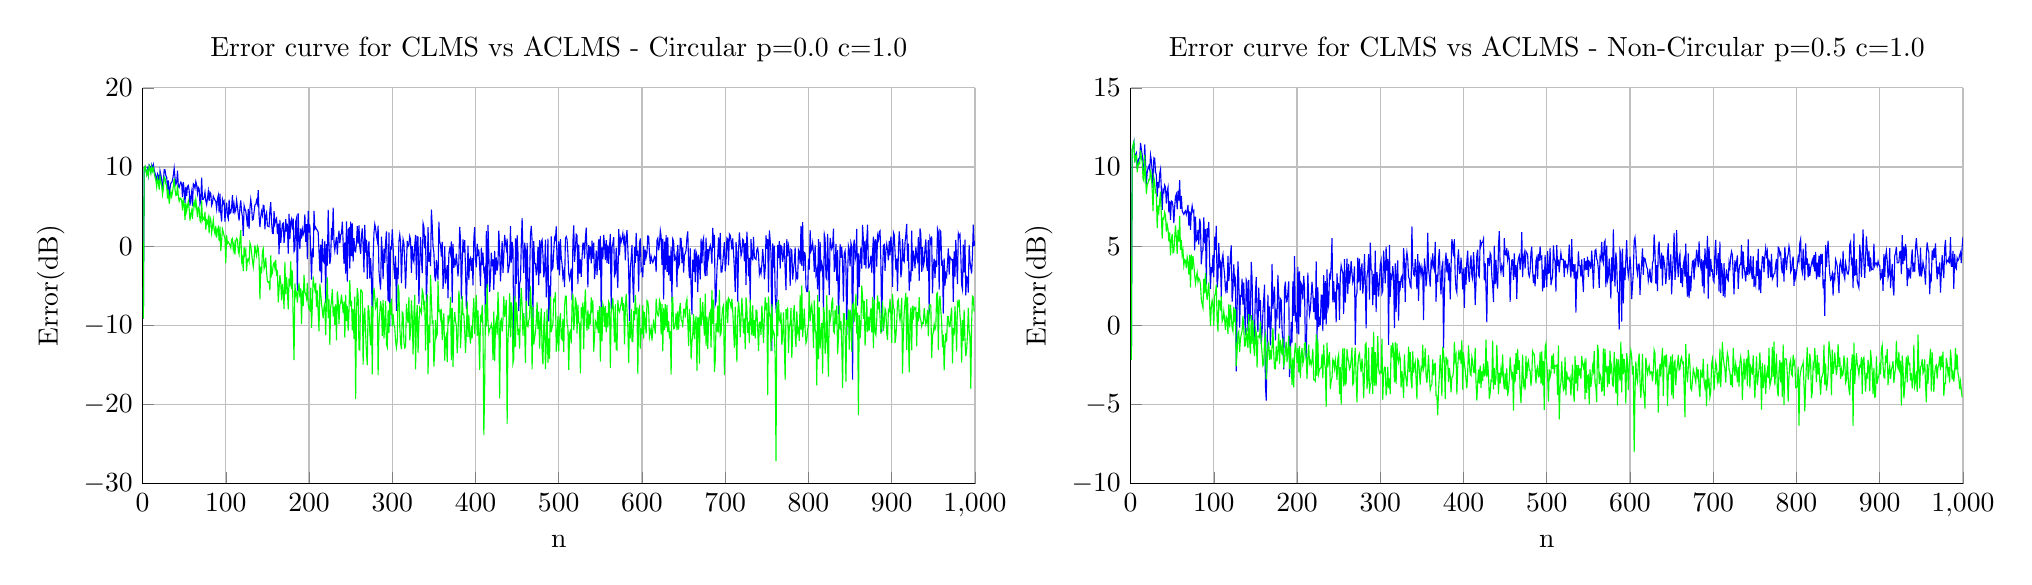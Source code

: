 % This file was created by matlab2tikz v0.4.7 running on MATLAB 8.1.
% Copyright (c) 2008--2014, Nico Schlömer <nico.schloemer@gmail.com>
% All rights reserved.
% Minimal pgfplots version: 1.3
% 
% The latest updates can be retrieved from
%   http://www.mathworks.com/matlabcentral/fileexchange/22022-matlab2tikz
% where you can also make suggestions and rate matlab2tikz.
% 
\begin{tikzpicture}

\begin{axis}[%
width=4.162in,
height=1.979in,
unbounded coords=jump,
scale only axis,
xmin=0,
xmax=1000,
xlabel={n},
xmajorgrids,
ymin=-30,
ymax=20,
ylabel={Error(dB)},
ymajorgrids,
name=plot1,
title={Error curve for CLMS vs ACLMS - Circular p=0.0 c=1.0},
axis x line*=bottom,
axis y line*=left
]
\addplot [color=blue,solid,forget plot]
  table[row sep=crcr]{1	-9.136\\
2	9.833\\
3	10.033\\
4	9.597\\
5	9.097\\
6	9.703\\
7	8.953\\
8	10.253\\
9	10.075\\
10	9.433\\
11	10.241\\
12	9.831\\
13	10.293\\
14	9.638\\
15	9.201\\
16	8.814\\
17	8.172\\
18	9.142\\
19	8.916\\
20	7.673\\
21	9.526\\
22	9.037\\
23	8.425\\
24	7.216\\
25	8.198\\
26	9.668\\
27	9.65\\
28	8.905\\
29	8.726\\
30	7.129\\
31	8.305\\
32	6.362\\
33	7.324\\
34	7.967\\
35	8.045\\
36	8.337\\
37	8.993\\
38	9.85\\
39	8.666\\
40	7.78\\
41	8.067\\
42	9.537\\
43	7.581\\
44	7.421\\
45	7.826\\
46	8.097\\
47	7.868\\
48	6.199\\
49	8.087\\
50	7.116\\
51	5.461\\
52	7.482\\
53	6.329\\
54	7.562\\
55	7.681\\
56	7.018\\
57	5.125\\
58	6.141\\
59	6.873\\
60	5.059\\
61	7.876\\
62	7.748\\
63	7.327\\
64	8.181\\
65	7.742\\
66	6.686\\
67	7.425\\
68	7.242\\
69	5.305\\
70	5.821\\
71	8.667\\
72	5.931\\
73	5.933\\
74	6.189\\
75	6.82\\
76	5.756\\
77	5.276\\
78	6.031\\
79	6.932\\
80	5.727\\
81	6.829\\
82	6.654\\
83	5.159\\
84	5.461\\
85	6.309\\
86	6.044\\
87	5.824\\
88	5.66\\
89	4.738\\
90	5.919\\
91	6.425\\
92	4.249\\
93	6.65\\
94	4.202\\
95	3.1\\
96	5.902\\
97	5.452\\
98	5.682\\
99	3.122\\
100	4.704\\
101	5.5\\
102	3.862\\
103	3.457\\
104	5.893\\
105	4.15\\
106	4.249\\
107	4.881\\
108	6.46\\
109	4.137\\
110	5.247\\
111	4.276\\
112	4.582\\
113	5.824\\
114	4.975\\
115	4.04\\
116	3.231\\
117	4.893\\
118	5.786\\
119	4.358\\
120	3.731\\
121	1.303\\
122	5.13\\
123	4.693\\
124	4.449\\
125	3.613\\
126	2.49\\
127	4.706\\
128	2.197\\
129	4.823\\
130	5.908\\
131	5.026\\
132	3.313\\
133	3.384\\
134	4.356\\
135	5.209\\
136	5.287\\
137	5.79\\
138	5.376\\
139	7.074\\
140	3.772\\
141	2.41\\
142	3.732\\
143	4.407\\
144	3.912\\
145	5.161\\
146	5.098\\
147	2.143\\
148	3.901\\
149	4.252\\
150	2.562\\
151	2.515\\
152	2.458\\
153	4.553\\
154	5.558\\
155	3.063\\
156	1.626\\
157	1.604\\
158	4.414\\
159	2.839\\
160	3.294\\
161	3.524\\
162	1.573\\
163	2.84\\
164	-1.018\\
165	3.314\\
166	0.432\\
167	1.647\\
168	2.817\\
169	2.915\\
170	0.381\\
171	1.65\\
172	3.421\\
173	1.832\\
174	2.849\\
175	-0.945\\
176	4.066\\
177	0.892\\
178	3.082\\
179	3.44\\
180	2.108\\
181	3.48\\
182	-0.662\\
183	-0.395\\
184	3.107\\
185	3.545\\
186	-5.664\\
187	4.138\\
188	1.002\\
189	-0.364\\
190	2.204\\
191	0.953\\
192	2.129\\
193	1.479\\
194	1.826\\
195	4.014\\
196	0.554\\
197	2.781\\
198	-1.64\\
199	4.469\\
200	1.71\\
201	2.736\\
202	-0.785\\
203	-4.235\\
204	-0.267\\
205	-1.415\\
206	4.467\\
207	2.201\\
208	2.377\\
209	2.113\\
210	2.018\\
211	1.751\\
212	-0.724\\
213	-3.171\\
214	0.207\\
215	-4.586\\
216	0.92\\
217	-1.868\\
218	-2.048\\
219	0.67\\
220	-7.187\\
221	0.271\\
222	-2.445\\
223	4.597\\
224	0.194\\
225	-2.248\\
226	-1.458\\
227	2.307\\
228	0.783\\
229	4.863\\
230	0.437\\
231	-0.54\\
232	0.46\\
233	1.172\\
234	-1.048\\
235	0.879\\
236	1.97\\
237	0.378\\
238	1.405\\
239	1.621\\
240	3.092\\
241	0.414\\
242	-2.195\\
243	0.493\\
244	-3.464\\
245	3.121\\
246	-4.481\\
247	2.091\\
248	2.232\\
249	-2.837\\
250	3.112\\
251	-1.26\\
252	2.884\\
253	-1.947\\
254	1.013\\
255	-0.546\\
256	-0.693\\
257	0.473\\
258	2.537\\
259	0.289\\
260	2.615\\
261	-0.065\\
262	-0.971\\
263	1.324\\
264	2.233\\
265	0.099\\
266	-3.319\\
267	2.689\\
268	-0.815\\
269	0.811\\
270	-4.121\\
271	-0.186\\
272	0.603\\
273	-4.054\\
274	-1.504\\
275	-4.052\\
276	-8.82\\
277	-1.538\\
278	1.672\\
279	2.79\\
280	2.245\\
281	1.308\\
282	0.69\\
283	2.59\\
284	-3.148\\
285	-4.47\\
286	-5.49\\
287	1.193\\
288	-0.712\\
289	-4.169\\
290	-0.314\\
291	-2.115\\
292	0.507\\
293	1.872\\
294	-3.277\\
295	-6.955\\
296	1.734\\
297	-10.14\\
298	-0.163\\
299	-0.287\\
300	2.112\\
301	-0.033\\
302	-2.783\\
303	-4.145\\
304	-1.24\\
305	-8.173\\
306	-2.723\\
307	-4.156\\
308	0.627\\
309	1.469\\
310	0.501\\
311	-4.648\\
312	-1.029\\
313	0.849\\
314	0.349\\
315	-2.114\\
316	-5.355\\
317	-2.272\\
318	0.66\\
319	-0.001\\
320	0.139\\
321	1.255\\
322	0.792\\
323	-3.357\\
324	-0.009\\
325	-1.586\\
326	-1.976\\
327	0.131\\
328	1.416\\
329	-4.239\\
330	1.192\\
331	1.154\\
332	-7.326\\
333	-2.073\\
334	1.133\\
335	-1.632\\
336	-3.403\\
337	2.923\\
338	2.495\\
339	-0.284\\
340	1.319\\
341	-7.119\\
342	-3.578\\
343	2.407\\
344	-1.959\\
345	-0.797\\
346	-2.516\\
347	4.632\\
348	2.662\\
349	-0.066\\
350	-0.784\\
351	-3.759\\
352	-4.428\\
353	-1.742\\
354	-3.416\\
355	-4.211\\
356	3.088\\
357	0.531\\
358	0.203\\
359	-1.322\\
360	0.536\\
361	-5.39\\
362	-3.687\\
363	-0.01\\
364	-4.731\\
365	-3.577\\
366	-2.393\\
367	-6.56\\
368	-0.905\\
369	-0.317\\
370	-0.922\\
371	0.604\\
372	-7.142\\
373	0.284\\
374	-2.745\\
375	-1.858\\
376	-2.223\\
377	-0.932\\
378	-2.409\\
379	-3.8\\
380	-2.067\\
381	2.428\\
382	0.796\\
383	-6.697\\
384	-2.241\\
385	0.857\\
386	-0.761\\
387	0.764\\
388	-2.923\\
389	-7.923\\
390	-3.752\\
391	0.06\\
392	-4.253\\
393	-1.681\\
394	-1.452\\
395	-3.114\\
396	-1.501\\
397	-4.959\\
398	0.964\\
399	2.417\\
400	-1.687\\
401	-2.665\\
402	0.312\\
403	-1.242\\
404	-0.424\\
405	-2.688\\
406	-5.003\\
407	-0.177\\
408	-2.382\\
409	-0.819\\
410	-3.163\\
411	-2.852\\
412	-10.232\\
413	1.895\\
414	-5.238\\
415	2.704\\
416	-0.926\\
417	-5.753\\
418	-3.995\\
419	-0.828\\
420	-2.55\\
421	-1.66\\
422	-5.515\\
423	-0.6\\
424	-3.589\\
425	-1.416\\
426	-3.084\\
427	-2.237\\
428	1.965\\
429	-0.602\\
430	-4.455\\
431	-1.891\\
432	0.631\\
433	-3.356\\
434	-1.273\\
435	1.416\\
436	0.411\\
437	-0.284\\
438	0.964\\
439	-3.4\\
440	-2.778\\
441	-2.154\\
442	2.527\\
443	-2.087\\
444	0.532\\
445	-0.326\\
446	-12.568\\
447	-11.21\\
448	0.988\\
449	-4.766\\
450	1.397\\
451	-0.778\\
452	-8.189\\
453	-4.716\\
454	-4.288\\
455	0.277\\
456	3.542\\
457	-0.532\\
458	-3.397\\
459	0.457\\
460	-0.491\\
461	-9.188\\
462	0.424\\
463	-4.008\\
464	-7.523\\
465	-3.871\\
466	1.401\\
467	2.57\\
468	0.681\\
469	-9.069\\
470	0.65\\
471	-2.175\\
472	-2.17\\
473	-3.674\\
474	-2.858\\
475	-0.13\\
476	-4.902\\
477	0.754\\
478	-3.442\\
479	0.567\\
480	0.806\\
481	-1.057\\
482	-3.936\\
483	-3.039\\
484	0.822\\
485	-6.473\\
486	-3.827\\
487	0.954\\
488	-9.491\\
489	-4.942\\
490	-7.934\\
491	1.248\\
492	-2.929\\
493	-2.718\\
494	-0.577\\
495	1.084\\
496	0.841\\
497	2.489\\
498	-1.942\\
499	-3.025\\
500	0.594\\
501	-3.687\\
502	0.905\\
503	-1.394\\
504	-2.254\\
505	-3.94\\
506	-3.287\\
507	-5.161\\
508	0.952\\
509	1.206\\
510	0.834\\
511	-0.947\\
512	-3.502\\
513	-4.173\\
514	-3.515\\
515	-2.837\\
516	-6.849\\
517	0.535\\
518	2.62\\
519	-1.981\\
520	-0.289\\
521	1.496\\
522	1.36\\
523	-4.784\\
524	0.206\\
525	-3.476\\
526	-1.653\\
527	-3.88\\
528	-1.387\\
529	0.384\\
530	0.375\\
531	-1.566\\
532	0.996\\
533	2.335\\
534	-0.967\\
535	-5.211\\
536	0.141\\
537	-0.995\\
538	-0.039\\
539	-2.158\\
540	0.693\\
541	-1.612\\
542	0.454\\
543	-4.156\\
544	-2.81\\
545	-0.547\\
546	-3.663\\
547	-1.093\\
548	0.862\\
549	-3.033\\
550	1.302\\
551	-8.849\\
552	-0.164\\
553	-1.632\\
554	1.423\\
555	0.163\\
556	-1.76\\
557	0.75\\
558	-2.116\\
559	0.199\\
560	-2.235\\
561	-0.024\\
562	1.55\\
563	-7.963\\
564	-0.117\\
565	0.298\\
566	1.145\\
567	-3.734\\
568	-3.438\\
569	-0.185\\
570	-3.304\\
571	-5.288\\
572	2.152\\
573	-1.163\\
574	1.036\\
575	0.55\\
576	0.962\\
577	1.61\\
578	0.542\\
579	1.072\\
580	-1.786\\
581	1.055\\
582	2.037\\
583	-0.314\\
584	-3.19\\
585	-9.468\\
586	-2.714\\
587	-1.632\\
588	0.134\\
589	-4.739\\
590	-7.125\\
591	-0.126\\
592	-2.113\\
593	1.681\\
594	-1.211\\
595	-0.554\\
596	-5.726\\
597	0.374\\
598	0.972\\
599	-3.094\\
600	-2.896\\
601	-3.929\\
602	0.042\\
603	-2.367\\
604	-0.44\\
605	-1.384\\
606	-0.846\\
607	1.303\\
608	1.245\\
609	-1.012\\
610	-2.245\\
611	-1.299\\
612	-1.771\\
613	-2.057\\
614	-1.767\\
615	-1.277\\
616	-1.373\\
617	-3.274\\
618	0.729\\
619	0.992\\
620	-0.52\\
621	0.308\\
622	1.985\\
623	1.263\\
624	-2.364\\
625	0.919\\
626	-6.714\\
627	0.576\\
628	-2.967\\
629	1.398\\
630	-3.256\\
631	1.102\\
632	-3.674\\
633	-1.204\\
634	-4.425\\
635	-0.086\\
636	-7.078\\
637	0.898\\
638	0.578\\
639	-1.739\\
640	-1.601\\
641	-1.13\\
642	-5.178\\
643	0.153\\
644	-2.566\\
645	-2.257\\
646	1.002\\
647	0.967\\
648	-2.137\\
649	-0.147\\
650	-3.35\\
651	-1.16\\
652	-0.924\\
653	-0.446\\
654	1.134\\
655	1.87\\
656	-2.215\\
657	-4.039\\
658	-0.277\\
659	-5.24\\
660	-8.644\\
661	-1.692\\
662	-3.228\\
663	-0.399\\
664	-4.528\\
665	-0.738\\
666	-1.174\\
667	-5.787\\
668	-1.08\\
669	-1.977\\
670	-4.18\\
671	0.959\\
672	-2.177\\
673	0.552\\
674	1.024\\
675	-3.033\\
676	-3.785\\
677	1.089\\
678	-3.757\\
679	-0.388\\
680	-1.381\\
681	-0.287\\
682	0.107\\
683	-0.615\\
684	-2.241\\
685	2.327\\
686	-0.201\\
687	1.427\\
688	-7.373\\
689	-6.94\\
690	-3.012\\
691	-1.236\\
692	1.107\\
693	-1.647\\
694	1.681\\
695	-3.279\\
696	-3.255\\
697	-2.162\\
698	-0.786\\
699	0.519\\
700	-3.161\\
701	-2.075\\
702	1.024\\
703	0.873\\
704	-2.41\\
705	1.542\\
706	1.371\\
707	0.669\\
708	-0.437\\
709	0.979\\
710	-0.856\\
711	-2.89\\
712	-5.766\\
713	0.511\\
714	-1.048\\
715	-6.995\\
716	-0.555\\
717	1.755\\
718	0.277\\
719	-1.209\\
720	-0.804\\
721	0.856\\
722	0.735\\
723	-1.912\\
724	0.385\\
725	-4.908\\
726	1.84\\
727	0.049\\
728	-3.807\\
729	-1.487\\
730	-7.102\\
731	0.882\\
732	-1.516\\
733	-1.688\\
734	1.162\\
735	-1.435\\
736	-1.56\\
737	-1.659\\
738	-0.434\\
739	-0.225\\
740	-1.036\\
741	-3.497\\
742	-2.928\\
743	-3.443\\
744	-2.309\\
745	-0.384\\
746	-1.788\\
747	-4.187\\
748	-2.872\\
749	1.373\\
750	-0.349\\
751	0.897\\
752	-5.834\\
753	1.987\\
754	0.766\\
755	-0.917\\
756	-13.225\\
757	0.341\\
758	-2.706\\
759	0.066\\
760	-6.154\\
761	-7.839\\
762	-7.205\\
763	0.164\\
764	-1.494\\
765	0.631\\
766	-2.82\\
767	0.036\\
768	-0.087\\
769	-1.986\\
770	-1.076\\
771	0.387\\
772	-3.157\\
773	-5.539\\
774	0.882\\
775	-1.287\\
776	0.037\\
777	-0.79\\
778	-5.024\\
779	-0.393\\
780	-0.504\\
781	-4.233\\
782	-2.957\\
783	-2.024\\
784	-0.148\\
785	-4.106\\
786	-3.571\\
787	-4.201\\
788	-0.466\\
789	-0.747\\
790	-2.248\\
791	2.578\\
792	-2.473\\
793	3.024\\
794	-3.116\\
795	-0.803\\
796	-0.884\\
797	-5.194\\
798	-5.734\\
799	-5.73\\
800	-1.597\\
801	-2.969\\
802	2.033\\
803	-0.643\\
804	-0.341\\
805	0.404\\
806	-0.89\\
807	-3.23\\
808	0.157\\
809	-3.576\\
810	-3.095\\
811	-5.447\\
812	0.906\\
813	-7.001\\
814	0.556\\
815	-3.161\\
816	-2.143\\
817	-2.676\\
818	-8.234\\
819	1.507\\
820	0.969\\
821	-3.904\\
822	-4.153\\
823	1.567\\
824	-2.882\\
825	-6.174\\
826	1.052\\
827	0.288\\
828	-0.374\\
829	-0.02\\
830	2.213\\
831	-3.232\\
832	-2.499\\
833	0.305\\
834	-4.381\\
835	-0.497\\
836	-8.601\\
837	-5.456\\
838	0.283\\
839	-1.456\\
840	-0.09\\
841	-2.159\\
842	-7.014\\
843	-0.927\\
844	-0.595\\
845	-2.407\\
846	-11.228\\
847	-3.721\\
848	0.038\\
849	-0.441\\
850	-2.547\\
851	0.428\\
852	-0.063\\
853	-16.867\\
854	-0.109\\
855	0.835\\
856	-1.746\\
857	-1.164\\
858	2.19\\
859	-7.509\\
860	-0.896\\
861	-5.165\\
862	-1.586\\
863	-0.14\\
864	-2.836\\
865	2.676\\
866	0.676\\
867	-2.388\\
868	0.712\\
869	-2.826\\
870	0.745\\
871	2.721\\
872	-2.711\\
873	-2.604\\
874	-2.101\\
875	-1.196\\
876	-3.339\\
877	-0.75\\
878	1.219\\
879	-8.547\\
880	0.832\\
881	0.772\\
882	-2.578\\
883	1.315\\
884	0.816\\
885	1.803\\
886	1.946\\
887	-2.043\\
888	-10.855\\
889	-3.553\\
890	0.072\\
891	0.196\\
892	-3.103\\
893	-0.521\\
894	0.251\\
895	-0.488\\
896	-1.787\\
897	0.677\\
898	-1.145\\
899	1.242\\
900	-0.082\\
901	-5.128\\
902	1.751\\
903	1.431\\
904	-0.636\\
905	-2.999\\
906	-1.559\\
907	-5.68\\
908	-0.855\\
909	1.859\\
910	0.435\\
911	-3.943\\
912	-3.052\\
913	0.904\\
914	-1.769\\
915	-1.967\\
916	0.498\\
917	1.456\\
918	2.827\\
919	-1.885\\
920	0.317\\
921	-5.617\\
922	-3.791\\
923	-4.434\\
924	1.978\\
925	-3.132\\
926	-0.568\\
927	-1.521\\
928	-2.802\\
929	-0.058\\
930	-1.382\\
931	-1.846\\
932	1.144\\
933	-4.366\\
934	2.231\\
935	1.543\\
936	-3.24\\
937	-0.127\\
938	-2.526\\
939	-2.017\\
940	-0.249\\
941	0.869\\
942	-2.395\\
943	-3.098\\
944	0.768\\
945	-8.565\\
946	0.986\\
947	0.488\\
948	1.246\\
949	-5.944\\
950	-2.562\\
951	-1.576\\
952	-3.984\\
953	-1.788\\
954	-2.606\\
955	2.194\\
956	1.757\\
957	-5.476\\
958	1.996\\
959	1.828\\
960	-2.231\\
961	-2.011\\
962	-8.521\\
963	-1.554\\
964	-4.991\\
965	-3.504\\
966	-3.83\\
967	-2.137\\
968	-0.289\\
969	-3.604\\
970	-1.389\\
971	-1.552\\
972	-1.734\\
973	-1.701\\
974	-7.035\\
975	-0.657\\
976	-3.855\\
977	0.811\\
978	-1.929\\
979	-4.783\\
980	1.621\\
981	1.189\\
982	1.48\\
983	-1.054\\
984	-4.903\\
985	-5.471\\
986	0.2\\
987	-3.315\\
988	0.835\\
989	-6.22\\
990	-3.838\\
991	-3.934\\
992	-5.855\\
993	0.161\\
994	-1.869\\
995	-2.753\\
996	-3.448\\
997	-1.095\\
998	2.715\\
999	0.018\\
1000	0.674\\
};
\addplot [color=green,solid,forget plot]
  table[row sep=crcr]{1	-9.136\\
2	9.837\\
3	10.083\\
4	9.605\\
5	9.057\\
6	9.522\\
7	8.939\\
8	10.126\\
9	9.871\\
10	9.217\\
11	10.021\\
12	9.487\\
13	9.832\\
14	9.202\\
15	8.726\\
16	8.304\\
17	7.496\\
18	8.581\\
19	8.187\\
20	7.14\\
21	8.818\\
22	8.118\\
23	7.587\\
24	6.532\\
25	7.268\\
26	8.748\\
27	8.614\\
28	7.859\\
29	7.692\\
30	6.028\\
31	7.155\\
32	5.368\\
33	6.109\\
34	6.89\\
35	6.275\\
36	6.844\\
37	7.552\\
38	8.567\\
39	7.175\\
40	6.404\\
41	6.474\\
42	7.746\\
43	6.282\\
44	5.684\\
45	6.059\\
46	6.051\\
47	5.737\\
48	4.532\\
49	5.811\\
50	5.347\\
51	3.305\\
52	5.431\\
53	4.428\\
54	5.083\\
55	5.677\\
56	4.736\\
57	3.241\\
58	4.086\\
59	4.524\\
60	3.449\\
61	5.238\\
62	5.634\\
63	4.922\\
64	5.905\\
65	4.82\\
66	3.689\\
67	4.918\\
68	4.729\\
69	3.253\\
70	3.022\\
71	5.756\\
72	3.309\\
73	3.579\\
74	3.386\\
75	4.321\\
76	2.088\\
77	3.211\\
78	2.91\\
79	3.545\\
80	1.636\\
81	3.663\\
82	3.414\\
83	1.712\\
84	2.453\\
85	3.322\\
86	2.051\\
87	1.594\\
88	2.533\\
89	1.102\\
90	2.046\\
91	2.357\\
92	0.656\\
93	2.467\\
94	-0.576\\
95	0.702\\
96	2.16\\
97	1.786\\
98	1.32\\
99	0.996\\
100	-2.146\\
101	1.384\\
102	0.37\\
103	0.542\\
104	0.323\\
105	0.165\\
106	-0.197\\
107	0.841\\
108	0.989\\
109	-0.465\\
110	0.226\\
111	-1.049\\
112	0.672\\
113	0.977\\
114	0.809\\
115	-0.594\\
116	-1.018\\
117	0.877\\
118	2.017\\
119	-1.921\\
120	-1.482\\
121	-3.136\\
122	-0.088\\
123	-0.948\\
124	-0.45\\
125	-3.147\\
126	-1.639\\
127	-1.605\\
128	-1.95\\
129	0.402\\
130	0.034\\
131	-0.875\\
132	-1.813\\
133	-2.618\\
134	-1.576\\
135	0.109\\
136	-0.736\\
137	-1.226\\
138	0.024\\
139	-0.281\\
140	-1.694\\
141	-6.708\\
142	-2.574\\
143	-3.434\\
144	-0.675\\
145	-0.306\\
146	-2.83\\
147	-2.476\\
148	-1.446\\
149	-3.273\\
150	-4.444\\
151	-4.553\\
152	-4.482\\
153	-5.59\\
154	-1.164\\
155	-3.674\\
156	-3.376\\
157	-2.345\\
158	-2.098\\
159	-2.751\\
160	-1.721\\
161	-3.748\\
162	-3.018\\
163	-7.095\\
164	-5.426\\
165	-3.646\\
166	-4.531\\
167	-6.834\\
168	-4.759\\
169	-5.884\\
170	-7.91\\
171	-1.968\\
172	-6.047\\
173	-3.902\\
174	-5.558\\
175	-7.981\\
176	-4.11\\
177	-5.091\\
178	-1.915\\
179	-5.374\\
180	-3.087\\
181	-9.752\\
182	-14.378\\
183	-4.711\\
184	-6.201\\
185	-5.899\\
186	-7.12\\
187	-5.678\\
188	-4.68\\
189	-6.46\\
190	-5.332\\
191	-9.851\\
192	-5.609\\
193	-7.533\\
194	-3.616\\
195	-5.796\\
196	-6.048\\
197	-6.584\\
198	-4.629\\
199	-7.363\\
200	-7.923\\
201	-8.085\\
202	-5.25\\
203	-10.307\\
204	-7.402\\
205	-3.847\\
206	-4.919\\
207	-5.499\\
208	-4.636\\
209	-7.675\\
210	-5.59\\
211	-8.473\\
212	-10.766\\
213	-4.743\\
214	-5.9\\
215	-7.237\\
216	-8.174\\
217	-9.123\\
218	-7.662\\
219	-7.23\\
220	-11.237\\
221	-6.478\\
222	-3.926\\
223	-9.085\\
224	-6.705\\
225	-12.472\\
226	-7.739\\
227	-6.921\\
228	-5.431\\
229	-8.869\\
230	-7.598\\
231	-9.945\\
232	-7.341\\
233	-11.885\\
234	-5.717\\
235	-6.732\\
236	-9.855\\
237	-7.405\\
238	-7.201\\
239	-6.138\\
240	-7.252\\
241	-8.432\\
242	-7.019\\
243	-11.538\\
244	-6.166\\
245	-9.464\\
246	-7.54\\
247	-10.69\\
248	-8.262\\
249	-4.28\\
250	-7.609\\
251	-6.898\\
252	-10.643\\
253	-7.964\\
254	-11.751\\
255	-6.378\\
256	-19.305\\
257	-8.282\\
258	-5.263\\
259	-6.221\\
260	-13.032\\
261	-13.119\\
262	-5.531\\
263	-5.562\\
264	-5.87\\
265	-14.962\\
266	-8.772\\
267	-7.799\\
268	-11.108\\
269	-13.5\\
270	-15.023\\
271	-7.441\\
272	-8.15\\
273	-10.878\\
274	-12.533\\
275	-7.573\\
276	-16.195\\
277	-7.0\\
278	-5.232\\
279	-6.473\\
280	-7.792\\
281	-7.414\\
282	-6.518\\
283	-16.287\\
284	-9.899\\
285	-8.461\\
286	-6.94\\
287	-7.84\\
288	-11.339\\
289	-6.79\\
290	-11.64\\
291	-10.035\\
292	-6.93\\
293	-12.42\\
294	-12.768\\
295	-8.083\\
296	-10.932\\
297	-7.178\\
298	-8.708\\
299	-6.631\\
300	-10.115\\
301	-8.556\\
302	-9.925\\
303	-10.268\\
304	-12.07\\
305	-12.823\\
306	-11.906\\
307	-4.839\\
308	-5.657\\
309	-10.153\\
310	-12.264\\
311	-13.01\\
312	-8.335\\
313	-8.499\\
314	-12.066\\
315	-12.85\\
316	-12.704\\
317	-7.248\\
318	-9.031\\
319	-9.665\\
320	-6.447\\
321	-11.857\\
322	-10.856\\
323	-6.848\\
324	-8.868\\
325	-13.686\\
326	-8.622\\
327	-6.157\\
328	-15.573\\
329	-9.194\\
330	-7.457\\
331	-13.459\\
332	-9.833\\
333	-7.774\\
334	-8.073\\
335	-8.441\\
336	-5.517\\
337	-5.911\\
338	-7.653\\
339	-6.91\\
340	-13.179\\
341	-8.03\\
342	-6.084\\
343	-16.195\\
344	-9.907\\
345	-12.224\\
346	-3.648\\
347	-6.782\\
348	-9.664\\
349	-9.516\\
350	-15.212\\
351	-13.227\\
352	-9.307\\
353	-11.437\\
354	-11.097\\
355	-4.357\\
356	-8.198\\
357	-8.105\\
358	-9.055\\
359	-7.922\\
360	-11.842\\
361	-9.628\\
362	-8.476\\
363	-14.452\\
364	-11.657\\
365	-11.251\\
366	-14.651\\
367	-8.729\\
368	-9.467\\
369	-8.908\\
370	-6.399\\
371	-14.389\\
372	-7.81\\
373	-15.239\\
374	-9.652\\
375	-8.318\\
376	-9.49\\
377	-10.065\\
378	-13.495\\
379	-11.285\\
380	-5.608\\
381	-6.931\\
382	-12.873\\
383	-10.301\\
384	-6.326\\
385	-8.627\\
386	-8.598\\
387	-10.625\\
388	-13.471\\
389	-10.957\\
390	-6.959\\
391	-11.467\\
392	-8.699\\
393	-11.293\\
394	-12.294\\
395	-10.11\\
396	-11.607\\
397	-8.461\\
398	-6.542\\
399	-11.064\\
400	-8.477\\
401	-6.159\\
402	-11.348\\
403	-8.113\\
404	-11.419\\
405	-15.611\\
406	-8.641\\
407	-9.603\\
408	-7.422\\
409	-10.539\\
410	-23.85\\
411	-17.915\\
412	-7.344\\
413	-10.13\\
414	-4.739\\
415	-9.585\\
416	-10.969\\
417	-10.432\\
418	-10.305\\
419	-9.866\\
420	-10.453\\
421	-14.368\\
422	-8.239\\
423	-14.531\\
424	-10.003\\
425	-9.34\\
426	-11.186\\
427	-5.801\\
428	-8.688\\
429	-19.219\\
430	-9.561\\
431	-9.26\\
432	-10.774\\
433	-9.318\\
434	-6.333\\
435	-8.916\\
436	-8.009\\
437	-6.782\\
438	-22.473\\
439	-11.794\\
440	-9.938\\
441	-5.945\\
442	-11.482\\
443	-7.104\\
444	-7.901\\
445	-14.773\\
446	-14.255\\
447	-6.234\\
448	-12.7\\
449	-7.101\\
450	-8.477\\
451	-11.217\\
452	-10.453\\
453	-12.928\\
454	-7.596\\
455	-5.28\\
456	-7.58\\
457	-11.295\\
458	-8.449\\
459	-10.496\\
460	-14.752\\
461	-6.897\\
462	-9.963\\
463	-10.165\\
464	-9.378\\
465	-8.99\\
466	-5.04\\
467	-7.746\\
468	-15.548\\
469	-7.697\\
470	-12.427\\
471	-11.57\\
472	-10.866\\
473	-9.464\\
474	-7.063\\
475	-10.457\\
476	-8.269\\
477	-12.947\\
478	-9.687\\
479	-7.847\\
480	-13.295\\
481	-14.923\\
482	-9.948\\
483	-8.297\\
484	-15.52\\
485	-12.414\\
486	-7.875\\
487	-14.741\\
488	-11.635\\
489	-14.237\\
490	-6.363\\
491	-10.851\\
492	-10.234\\
493	-9.831\\
494	-6.764\\
495	-6.919\\
496	-5.806\\
497	-13.306\\
498	-12.031\\
499	-8.831\\
500	-13.286\\
501	-9.585\\
502	-8.448\\
503	-11.6\\
504	-11.783\\
505	-9.164\\
506	-13.374\\
507	-7.569\\
508	-6.306\\
509	-6.324\\
510	-9.796\\
511	-10.313\\
512	-15.618\\
513	-10.959\\
514	-10.698\\
515	-12.272\\
516	-7.295\\
517	-6.023\\
518	-10.596\\
519	-9.286\\
520	-6.459\\
521	-7.182\\
522	-11.03\\
523	-7.385\\
524	-9.658\\
525	-9.84\\
526	-16.061\\
527	-7.72\\
528	-8.505\\
529	-7.111\\
530	-13.013\\
531	-7.672\\
532	-5.47\\
533	-9.578\\
534	-10.651\\
535	-8.073\\
536	-10.481\\
537	-8.58\\
538	-9.887\\
539	-6.472\\
540	-8.398\\
541	-6.828\\
542	-13.316\\
543	-11.411\\
544	-9.414\\
545	-9.685\\
546	-10.328\\
547	-8.08\\
548	-10.949\\
549	-7.573\\
550	-14.572\\
551	-7.698\\
552	-11.989\\
553	-7.295\\
554	-7.758\\
555	-10.181\\
556	-7.568\\
557	-10.839\\
558	-8.417\\
559	-10.291\\
560	-7.043\\
561	-7.33\\
562	-15.368\\
563	-8.404\\
564	-7.685\\
565	-6.543\\
566	-9.107\\
567	-12.16\\
568	-7.34\\
569	-13.012\\
570	-13.112\\
571	-6.819\\
572	-8.018\\
573	-8.287\\
574	-7.769\\
575	-7.194\\
576	-6.367\\
577	-8.174\\
578	-7.194\\
579	-12.389\\
580	-7.924\\
581	-6.037\\
582	-8.107\\
583	-10.249\\
584	-14.781\\
585	-9.525\\
586	-11.647\\
587	-7.933\\
588	-11.988\\
589	-12.036\\
590	-8.195\\
591	-9.363\\
592	-6.176\\
593	-8.294\\
594	-8.021\\
595	-16.115\\
596	-8.061\\
597	-7.675\\
598	-12.923\\
599	-10.379\\
600	-11.113\\
601	-7.452\\
602	-11.673\\
603	-8.307\\
604	-9.674\\
605	-11.052\\
606	-6.889\\
607	-7.025\\
608	-7.947\\
609	-11.475\\
610	-10.895\\
611	-10.333\\
612	-11.931\\
613	-10.556\\
614	-9.255\\
615	-10.145\\
616	-11.027\\
617	-6.629\\
618	-8.129\\
619	-8.69\\
620	-8.813\\
621	-6.831\\
622	-7.208\\
623	-11.15\\
624	-7.304\\
625	-13.267\\
626	-7.837\\
627	-10.554\\
628	-7.332\\
629	-10.296\\
630	-7.459\\
631	-10.862\\
632	-9.427\\
633	-11.683\\
634	-10.691\\
635	-16.229\\
636	-6.506\\
637	-6.477\\
638	-10.422\\
639	-10.367\\
640	-9.823\\
641	-8.424\\
642	-10.602\\
643	-8.235\\
644	-10.539\\
645	-8.098\\
646	-7.194\\
647	-9.291\\
648	-9.438\\
649	-10.235\\
650	-7.967\\
651	-7.985\\
652	-9.013\\
653	-7.127\\
654	-6.697\\
655	-9.554\\
656	-12.577\\
657	-7.964\\
658	-9.142\\
659	-14.306\\
660	-12.119\\
661	-11.08\\
662	-8.574\\
663	-11.721\\
664	-9.589\\
665	-8.842\\
666	-15.759\\
667	-9.063\\
668	-9.071\\
669	-14.844\\
670	-6.536\\
671	-10.032\\
672	-9.051\\
673	-7.063\\
674	-9.438\\
675	-11.283\\
676	-6.007\\
677	-12.594\\
678	-8.891\\
679	-12.975\\
680	-9.488\\
681	-8.614\\
682	-8.258\\
683	-12.81\\
684	-5.52\\
685	-9.805\\
686	-6.761\\
687	-15.875\\
688	-14.435\\
689	-9.719\\
690	-10.863\\
691	-7.511\\
692	-10.916\\
693	-5.521\\
694	-11.251\\
695	-11.026\\
696	-8.866\\
697	-7.786\\
698	-7.48\\
699	-16.242\\
700	-11.763\\
701	-7.212\\
702	-6.945\\
703	-9.67\\
704	-6.566\\
705	-6.747\\
706	-7.259\\
707	-7.706\\
708	-6.635\\
709	-8.153\\
710	-10.421\\
711	-12.846\\
712	-7.669\\
713	-11.61\\
714	-14.655\\
715	-8.862\\
716	-6.98\\
717	-8.265\\
718	-11.469\\
719	-9.186\\
720	-6.5\\
721	-8.565\\
722	-11.021\\
723	-9.112\\
724	-12.998\\
725	-6.48\\
726	-7.873\\
727	-10.955\\
728	-9.553\\
729	-12.248\\
730	-6.766\\
731	-9.373\\
732	-11.269\\
733	-7.49\\
734	-11.323\\
735	-9.351\\
736	-11.642\\
737	-8.084\\
738	-8.103\\
739	-10.525\\
740	-13.208\\
741	-9.612\\
742	-9.599\\
743	-11.19\\
744	-7.47\\
745	-9.828\\
746	-12.223\\
747	-8.982\\
748	-6.465\\
749	-8.113\\
750	-7.158\\
751	-18.784\\
752	-6.359\\
753	-8.733\\
754	-8.607\\
755	-13.245\\
756	-7.335\\
757	-11.228\\
758	-10.797\\
759	-11.128\\
760	-13.987\\
761	-27.14\\
762	-7.059\\
763	-11.379\\
764	-6.78\\
765	-9.3\\
766	-9.543\\
767	-8.38\\
768	-12.474\\
769	-11.183\\
770	-8.374\\
771	-12.268\\
772	-16.894\\
773	-7.963\\
774	-9.243\\
775	-7.739\\
776	-13.463\\
777	-10.171\\
778	-9.781\\
779	-7.78\\
780	-14.126\\
781	-10.943\\
782	-8.524\\
783	-7.462\\
784	-11.084\\
785	-12.711\\
786	-8.223\\
787	-10.84\\
788	-10.479\\
789	-11.956\\
790	-6.163\\
791	-10.526\\
792	-4.937\\
793	-11.493\\
794	-9.926\\
795	-7.889\\
796	-10.638\\
797	-12.237\\
798	-11.836\\
799	-10.466\\
800	-10.024\\
801	-5.638\\
802	-9.463\\
803	-8.054\\
804	-7.413\\
805	-8.937\\
806	-12.843\\
807	-6.837\\
808	-10.516\\
809	-11.009\\
810	-17.596\\
811	-6.186\\
812	-14.267\\
813	-7.744\\
814	-12.923\\
815	-11.114\\
816	-9.732\\
817	-16.093\\
818	-7.717\\
819	-8.422\\
820	-13.59\\
821	-12.118\\
822	-6.218\\
823	-12.699\\
824	-16.461\\
825	-8.09\\
826	-9.443\\
827	-8.769\\
828	-7.188\\
829	-6.481\\
830	-10.735\\
831	-10.928\\
832	-8.01\\
833	-9.877\\
834	-7.51\\
835	-13.637\\
836	-11.679\\
837	-7.489\\
838	-10.543\\
839	-9.482\\
840	-12.459\\
841	-17.922\\
842	-8.508\\
843	-8.548\\
844	-10.667\\
845	-17.144\\
846	-9.325\\
847	-10.118\\
848	-7.972\\
849	-13.077\\
850	-8.008\\
851	-8.703\\
852	-13.303\\
853	-7.408\\
854	-7.226\\
855	-9.538\\
856	-8.501\\
857	-6.067\\
858	-11.045\\
859	-8.408\\
860	-21.325\\
861	-8.719\\
862	-11.65\\
863	-10.158\\
864	-4.997\\
865	-6.389\\
866	-9.167\\
867	-6.907\\
868	-12.561\\
869	-10.121\\
870	-6.679\\
871	-10.857\\
872	-8.897\\
873	-10.668\\
874	-8.924\\
875	-7.855\\
876	-10.897\\
877	-6.393\\
878	-12.893\\
879	-6.758\\
880	-10.905\\
881	-11.223\\
882	-9.371\\
883	-6.226\\
884	-7.99\\
885	-7.005\\
886	-9.081\\
887	-11.073\\
888	-9.408\\
889	-6.981\\
890	-10.708\\
891	-9.708\\
892	-7.908\\
893	-8.177\\
894	-10.951\\
895	-11.868\\
896	-8.057\\
897	-8.24\\
898	-6.645\\
899	-8.641\\
900	-12.223\\
901	-6.028\\
902	-7.766\\
903	-8.005\\
904	-12.251\\
905	-11.44\\
906	-9.655\\
907	-6.951\\
908	-6.742\\
909	-8.559\\
910	-9.383\\
911	-8.405\\
912	-6.543\\
913	-16.091\\
914	-10.913\\
915	-8.478\\
916	-7.039\\
917	-5.879\\
918	-13.083\\
919	-6.389\\
920	-10.706\\
921	-15.926\\
922	-9.245\\
923	-7.773\\
924	-13.174\\
925	-7.549\\
926	-9.27\\
927	-7.745\\
928	-7.893\\
929	-7.766\\
930	-12.65\\
931	-8.328\\
932	-9.491\\
933	-6.441\\
934	-9.01\\
935	-9.353\\
936	-10.119\\
937	-9.666\\
938	-9.744\\
939	-7.824\\
940	-9.036\\
941	-9.9\\
942	-9.493\\
943	-8.061\\
944	-11.377\\
945	-7.738\\
946	-7.379\\
947	-7.478\\
948	-14.14\\
949	-11.367\\
950	-10.808\\
951	-9.862\\
952	-10.494\\
953	-10.101\\
954	-6.024\\
955	-5.895\\
956	-13.103\\
957	-7.041\\
958	-6.28\\
959	-8.159\\
960	-9.552\\
961	-12.786\\
962	-11.189\\
963	-15.673\\
964	-12.607\\
965	-10.998\\
966	-12.038\\
967	-8.872\\
968	-8.898\\
969	-10.16\\
970	-10.124\\
971	-8.857\\
972	-7.761\\
973	-14.796\\
974	-10.309\\
975	-11.265\\
976	-7.608\\
977	-9.856\\
978	-13.299\\
979	-7.124\\
980	-7.457\\
981	-6.724\\
982	-8.729\\
983	-9.903\\
984	-14.708\\
985	-9.305\\
986	-11.969\\
987	-8.038\\
988	-11.718\\
989	-13.891\\
990	-13.082\\
991	-11.297\\
992	-7.801\\
993	-10.636\\
994	-11.421\\
995	-17.999\\
996	-9.752\\
997	-6.328\\
998	-6.453\\
999	-8.267\\
1000	-inf\\
};
\end{axis}

\begin{axis}[%
width=4.162in,
height=1.979in,
unbounded coords=jump,
scale only axis,
xmin=0,
xmax=1000,
xlabel={n},
xmajorgrids,
ymin=-10,
ymax=15,
ylabel={Error(dB)},
ymajorgrids,
at=(plot1.right of south east),
anchor=left of south west,
title={Error curve for CLMS vs ACLMS - Non-Circular p=0.5 c=1.0},
axis x line*=bottom,
axis y line*=left
]
\addplot [color=blue,solid,forget plot]
  table[row sep=crcr]{1	-2.182\\
2	11.118\\
3	11.326\\
4	11.579\\
5	10.294\\
6	10.796\\
7	10.903\\
8	9.873\\
9	10.321\\
10	10.548\\
11	10.55\\
12	11.518\\
13	11.103\\
14	10.765\\
15	9.811\\
16	9.751\\
17	11.422\\
18	10.33\\
19	8.92\\
20	9.656\\
21	9.931\\
22	10.066\\
23	9.837\\
24	10.762\\
25	10.404\\
26	9.725\\
27	8.69\\
28	10.59\\
29	10.543\\
30	9.712\\
31	9.479\\
32	8.139\\
33	9.052\\
34	8.67\\
35	9.593\\
36	9.861\\
37	8.567\\
38	7.289\\
39	8.555\\
40	8.412\\
41	8.856\\
42	8.714\\
43	7.693\\
44	8.442\\
45	8.716\\
46	7.131\\
47	7.837\\
48	6.663\\
49	7.856\\
50	7.816\\
51	7.506\\
52	6.455\\
53	7.469\\
54	8.138\\
55	8.282\\
56	7.321\\
57	8.493\\
58	7.877\\
59	9.179\\
60	7.357\\
61	8.18\\
62	7.242\\
63	7.108\\
64	7.007\\
65	7.152\\
66	7.234\\
67	6.998\\
68	7.226\\
69	7.609\\
70	6.294\\
71	7.203\\
72	6.027\\
73	7.141\\
74	7.541\\
75	7.158\\
76	7.241\\
77	4.732\\
78	6.865\\
79	5.339\\
80	5.427\\
81	6.035\\
82	5.099\\
83	6.736\\
84	6.415\\
85	3.852\\
86	4.632\\
87	4.741\\
88	6.821\\
89	5.172\\
90	6.072\\
91	2.567\\
92	6.133\\
93	5.809\\
94	6.527\\
95	4.026\\
96	2.309\\
97	3.682\\
98	3.308\\
99	4.435\\
100	3.053\\
101	5.607\\
102	4.759\\
103	6.288\\
104	2.386\\
105	2.985\\
106	5.205\\
107	3.781\\
108	3.96\\
109	1.785\\
110	4.201\\
111	4.474\\
112	3.713\\
113	3.185\\
114	2.266\\
115	2.568\\
116	2.044\\
117	4.39\\
118	2.801\\
119	3.46\\
120	4.424\\
121	5.056\\
122	1.478\\
123	2.214\\
124	3.854\\
125	2.68\\
126	2.918\\
127	-2.905\\
128	0.993\\
129	4.043\\
130	2.945\\
131	-0.142\\
132	1.874\\
133	1.838\\
134	2.948\\
135	1.314\\
136	2.694\\
137	0.77\\
138	-0.624\\
139	2.87\\
140	2.691\\
141	-0.382\\
142	2.875\\
143	0.267\\
144	0.681\\
145	4.013\\
146	2.959\\
147	-0.101\\
148	-1.267\\
149	-0.22\\
150	2.035\\
151	3.053\\
152	0.59\\
153	-0.408\\
154	2.388\\
155	0.898\\
156	1.593\\
157	-1.176\\
158	-0.382\\
159	0.817\\
160	1.707\\
161	2.568\\
162	-3.812\\
163	-4.747\\
164	-1.546\\
165	1.945\\
166	-0.121\\
167	1.195\\
168	-1.266\\
169	0.331\\
170	3.889\\
171	1.027\\
172	1.918\\
173	2.444\\
174	-0.954\\
175	0.854\\
176	0.636\\
177	3.189\\
178	1.842\\
179	-0.189\\
180	1.681\\
181	1.592\\
182	-0.237\\
183	-1.139\\
184	-2.775\\
185	2.338\\
186	2.763\\
187	1.478\\
188	1.52\\
189	2.084\\
190	2.774\\
191	-3.266\\
192	-2.01\\
193	0.219\\
194	-1.084\\
195	2.783\\
196	0.607\\
197	4.378\\
198	0.418\\
199	0.626\\
200	-0.504\\
201	3.699\\
202	-0.563\\
203	3.41\\
204	0.516\\
205	2.643\\
206	2.519\\
207	1.622\\
208	3.116\\
209	2.387\\
210	-1.309\\
211	-2.1\\
212	0.902\\
213	3.324\\
214	1.608\\
215	0.673\\
216	0.993\\
217	1.92\\
218	2.748\\
219	1.997\\
220	0.842\\
221	1.737\\
222	0.357\\
223	4.046\\
224	-1.029\\
225	2.4\\
226	-0.098\\
227	0.54\\
228	0.009\\
229	1.91\\
230	1.899\\
231	-0.359\\
232	3.166\\
233	0.356\\
234	2.796\\
235	0.053\\
236	3.529\\
237	1.026\\
238	1.278\\
239	3.166\\
240	3.012\\
241	3.728\\
242	5.506\\
243	1.452\\
244	2.785\\
245	1.452\\
246	2.125\\
247	0.182\\
248	3.275\\
249	2.272\\
250	2.663\\
251	0.352\\
252	3.184\\
253	3.789\\
254	3.504\\
255	3.285\\
256	0.727\\
257	4.177\\
258	1.432\\
259	2.763\\
260	4.221\\
261	1.992\\
262	3.886\\
263	2.643\\
264	3.197\\
265	4.07\\
266	3.31\\
267	2.696\\
268	2.925\\
269	3.729\\
270	-1.238\\
271	1.817\\
272	2.054\\
273	4.281\\
274	2.723\\
275	4.211\\
276	2.209\\
277	3.454\\
278	3.91\\
279	2.013\\
280	2.711\\
281	4.504\\
282	2.635\\
283	-0.188\\
284	3.119\\
285	3.484\\
286	4.498\\
287	1.621\\
288	5.231\\
289	3.546\\
290	3.42\\
291	1.282\\
292	3.246\\
293	1.928\\
294	4.713\\
295	0.835\\
296	3.353\\
297	2.714\\
298	1.819\\
299	2.841\\
300	3.848\\
301	4.108\\
302	2.026\\
303	2.178\\
304	4.717\\
305	3.754\\
306	2.648\\
307	4.977\\
308	3.463\\
309	4.19\\
310	-1.225\\
311	5.084\\
312	1.8\\
313	3.128\\
314	2.982\\
315	3.737\\
316	3.082\\
317	-0.178\\
318	3.916\\
319	0.848\\
320	3.388\\
321	4.097\\
322	0.306\\
323	2.786\\
324	2.428\\
325	2.985\\
326	3.1\\
327	2.372\\
328	4.879\\
329	4.017\\
330	1.477\\
331	4.063\\
332	4.62\\
333	4.177\\
334	3.04\\
335	2.939\\
336	2.47\\
337	2.39\\
338	6.259\\
339	3.784\\
340	3.218\\
341	3.15\\
342	4.179\\
343	3.363\\
344	2.289\\
345	4.501\\
346	1.547\\
347	3.885\\
348	3.709\\
349	3.171\\
350	3.68\\
351	3.352\\
352	0.329\\
353	4.225\\
354	3.695\\
355	2.467\\
356	3.119\\
357	5.843\\
358	3.581\\
359	3.064\\
360	2.451\\
361	4.022\\
362	3.743\\
363	4.539\\
364	3.719\\
365	3.503\\
366	5.277\\
367	1.492\\
368	3.208\\
369	2.74\\
370	4.226\\
371	4.813\\
372	2.798\\
373	1.954\\
374	3.68\\
375	3.945\\
376	-1.447\\
377	1.971\\
378	3.986\\
379	4.586\\
380	3.342\\
381	4.205\\
382	2.84\\
383	3.946\\
384	1.638\\
385	3.594\\
386	5.445\\
387	5.121\\
388	4.364\\
389	5.44\\
390	3.127\\
391	2.294\\
392	2.074\\
393	4.162\\
394	4.799\\
395	3.285\\
396	3.308\\
397	4.278\\
398	3.5\\
399	2.267\\
400	3.577\\
401	1.103\\
402	3.678\\
403	2.569\\
404	4.07\\
405	4.718\\
406	3.252\\
407	2.749\\
408	3.905\\
409	4.422\\
410	3.139\\
411	2.901\\
412	4.621\\
413	3.666\\
414	1.281\\
415	2.615\\
416	4.465\\
417	4.776\\
418	3.163\\
419	3.069\\
420	5.406\\
421	5.035\\
422	5.226\\
423	5.245\\
424	5.462\\
425	2.836\\
426	3.927\\
427	2.326\\
428	0.186\\
429	4.217\\
430	4.229\\
431	3.745\\
432	4.566\\
433	4.417\\
434	3.113\\
435	2.539\\
436	1.476\\
437	5.036\\
438	2.6\\
439	4.13\\
440	2.799\\
441	2.324\\
442	5.052\\
443	5.945\\
444	3.738\\
445	3.356\\
446	3.813\\
447	3.636\\
448	3.068\\
449	5.509\\
450	4.494\\
451	4.44\\
452	4.869\\
453	4.152\\
454	4.546\\
455	4.173\\
456	1.486\\
457	3.275\\
458	4.126\\
459	4.141\\
460	2.876\\
461	4.546\\
462	3.063\\
463	3.808\\
464	1.666\\
465	3.868\\
466	4.228\\
467	4.406\\
468	3.509\\
469	4.074\\
470	5.883\\
471	3.049\\
472	4.241\\
473	4.562\\
474	3.586\\
475	4.661\\
476	4.555\\
477	4.484\\
478	3.299\\
479	3.093\\
480	3.438\\
481	4.599\\
482	4.969\\
483	3.495\\
484	2.665\\
485	3.209\\
486	2.464\\
487	4.072\\
488	4.279\\
489	2.944\\
490	4.517\\
491	4.083\\
492	4.988\\
493	4.206\\
494	4.309\\
495	2.141\\
496	3.521\\
497	2.39\\
498	4.444\\
499	3.264\\
500	2.418\\
501	4.686\\
502	3.292\\
503	3.326\\
504	4.898\\
505	2.537\\
506	2.845\\
507	3.063\\
508	5.053\\
509	4.207\\
510	4.047\\
511	2.132\\
512	5.072\\
513	3.743\\
514	4.153\\
515	3.351\\
516	4.051\\
517	4.577\\
518	4.153\\
519	4.162\\
520	4.166\\
521	3.05\\
522	4.106\\
523	3.705\\
524	3.799\\
525	3.451\\
526	3.945\\
527	5.104\\
528	3.687\\
529	3.019\\
530	5.446\\
531	3.389\\
532	3.862\\
533	2.948\\
534	3.869\\
535	0.801\\
536	3.246\\
537	3.086\\
538	4.673\\
539	3.785\\
540	3.765\\
541	3.078\\
542	4.168\\
543	2.996\\
544	2.105\\
545	4.24\\
546	3.478\\
547	4.063\\
548	3.513\\
549	4.34\\
550	3.065\\
551	4.022\\
552	3.932\\
553	3.568\\
554	4.717\\
555	3.752\\
556	2.32\\
557	3.792\\
558	4.726\\
559	4.791\\
560	4.212\\
561	4.047\\
562	3.541\\
563	2.376\\
564	4.33\\
565	4.151\\
566	5.271\\
567	4.158\\
568	3.939\\
569	5.224\\
570	5.349\\
571	2.41\\
572	5.035\\
573	2.839\\
574	3.083\\
575	4.209\\
576	3.151\\
577	1.694\\
578	4.288\\
579	2.797\\
580	6.064\\
581	3.485\\
582	2.459\\
583	4.604\\
584	3.953\\
585	2.124\\
586	2.081\\
587	-0.268\\
588	4.728\\
589	4.483\\
590	0.23\\
591	4.84\\
592	1.389\\
593	3.639\\
594	2.861\\
595	4.154\\
596	5.379\\
597	3.661\\
598	3.117\\
599	3.543\\
600	4.332\\
601	3.532\\
602	1.652\\
603	2.504\\
604	3.327\\
605	5.338\\
606	5.549\\
607	4.901\\
608	3.655\\
609	3.245\\
610	3.85\\
611	3.87\\
612	1.926\\
613	3.148\\
614	3.923\\
615	4.855\\
616	3.184\\
617	4.25\\
618	4.22\\
619	3.965\\
620	3.694\\
621	3.559\\
622	2.809\\
623	3.117\\
624	3.572\\
625	2.752\\
626	2.72\\
627	3.958\\
628	4.084\\
629	5.742\\
630	4.703\\
631	2.64\\
632	3.802\\
633	2.169\\
634	4.846\\
635	5.295\\
636	3.95\\
637	3.585\\
638	4.593\\
639	2.506\\
640	4.399\\
641	4.028\\
642	3.581\\
643	2.612\\
644	3.334\\
645	4.541\\
646	5.182\\
647	2.867\\
648	3.543\\
649	4.489\\
650	1.962\\
651	3.329\\
652	4.33\\
653	5.836\\
654	2.87\\
655	3.501\\
656	6.012\\
657	3.931\\
658	3.055\\
659	4.256\\
660	4.515\\
661	2.677\\
662	3.616\\
663	2.421\\
664	3.793\\
665	4.127\\
666	3.076\\
667	5.16\\
668	2.918\\
669	1.812\\
670	4.553\\
671	1.731\\
672	3.126\\
673	2.153\\
674	3.217\\
675	4.038\\
676	4.084\\
677	2.892\\
678	4.22\\
679	3.868\\
680	4.782\\
681	4.349\\
682	3.678\\
683	5.299\\
684	3.983\\
685	3.662\\
686	4.191\\
687	2.468\\
688	4.101\\
689	2.002\\
690	4.858\\
691	3.986\\
692	3.584\\
693	5.654\\
694	1.683\\
695	4.934\\
696	3.087\\
697	4.196\\
698	3.436\\
699	3.488\\
700	2.86\\
701	2.743\\
702	4.638\\
703	5.403\\
704	3.177\\
705	3.826\\
706	4.564\\
707	2.124\\
708	5.291\\
709	2.042\\
710	3.932\\
711	3.311\\
712	1.845\\
713	3.928\\
714	1.753\\
715	3.022\\
716	3.534\\
717	2.924\\
718	2.828\\
719	3.966\\
720	3.648\\
721	4.359\\
722	4.663\\
723	4.43\\
724	3.239\\
725	1.961\\
726	4.111\\
727	3.39\\
728	3.995\\
729	4.418\\
730	2.308\\
731	3.455\\
732	3.839\\
733	3.843\\
734	5.089\\
735	2.955\\
736	4.662\\
737	3.691\\
738	3.307\\
739	2.778\\
740	3.68\\
741	3.193\\
742	5.425\\
743	3.263\\
744	3.366\\
745	4.389\\
746	3.265\\
747	2.918\\
748	4.355\\
749	2.435\\
750	2.876\\
751	2.571\\
752	4.091\\
753	3.131\\
754	4.826\\
755	2.207\\
756	3.573\\
757	2.042\\
758	3.463\\
759	4.338\\
760	4.316\\
761	3.371\\
762	4.392\\
763	4.883\\
764	4.396\\
765	4.652\\
766	2.985\\
767	4.094\\
768	3.967\\
769	3.046\\
770	4.521\\
771	2.929\\
772	3.071\\
773	3.253\\
774	3.294\\
775	3.853\\
776	4.188\\
777	2.402\\
778	4.928\\
779	4.88\\
780	4.451\\
781	4.584\\
782	3.662\\
783	3.294\\
784	4.239\\
785	2.761\\
786	4.966\\
787	4.11\\
788	3.489\\
789	4.316\\
790	4.476\\
791	4.996\\
792	4.661\\
793	3.374\\
794	3.513\\
795	4.027\\
796	4.346\\
797	2.489\\
798	3.555\\
799	3.019\\
800	3.323\\
801	3.782\\
802	4.282\\
803	4.055\\
804	5.202\\
805	5.445\\
806	3.642\\
807	3.349\\
808	4.838\\
809	3.597\\
810	2.839\\
811	5.183\\
812	3.817\\
813	4.229\\
814	3.026\\
815	3.904\\
816	3.126\\
817	3.614\\
818	3.875\\
819	4.129\\
820	3.831\\
821	4.439\\
822	3.41\\
823	4.636\\
824	2.901\\
825	3.968\\
826	3.048\\
827	4.409\\
828	3.052\\
829	4.508\\
830	3.89\\
831	4.515\\
832	2.335\\
833	2.9\\
834	0.596\\
835	5.087\\
836	3.683\\
837	4.642\\
838	5.345\\
839	4.066\\
840	3.246\\
841	2.882\\
842	3.004\\
843	3.254\\
844	1.877\\
845	3.301\\
846	2.968\\
847	4.152\\
848	3.963\\
849	3.716\\
850	2.954\\
851	2.035\\
852	3.829\\
853	4.063\\
854	3.674\\
855	3.266\\
856	4.705\\
857	3.187\\
858	2.941\\
859	3.937\\
860	3.622\\
861	3.285\\
862	3.228\\
863	3.507\\
864	5.093\\
865	5.263\\
866	3.944\\
867	4.11\\
868	2.348\\
869	5.816\\
870	3.18\\
871	3.207\\
872	4.183\\
873	2.782\\
874	2.569\\
875	2.374\\
876	5.098\\
877	4.42\\
878	3.043\\
879	4.528\\
880	6.059\\
881	3.902\\
882	3.004\\
883	4.301\\
884	5.616\\
885	4.798\\
886	3.728\\
887	4.722\\
888	3.398\\
889	4.292\\
890	3.512\\
891	3.561\\
892	3.531\\
893	5.162\\
894	3.775\\
895	3.94\\
896	3.935\\
897	3.75\\
898	4.05\\
899	3.812\\
900	3.772\\
901	2.937\\
902	3.037\\
903	3.568\\
904	2.185\\
905	4.504\\
906	3.06\\
907	4.339\\
908	4.708\\
909	4.078\\
910	3.01\\
911	3.26\\
912	4.879\\
913	2.36\\
914	3.245\\
915	3.886\\
916	2.461\\
917	1.882\\
918	4.388\\
919	4.571\\
920	4.958\\
921	3.951\\
922	3.946\\
923	3.985\\
924	4.633\\
925	4.67\\
926	3.232\\
927	5.704\\
928	3.865\\
929	4.988\\
930	4.089\\
931	5.128\\
932	4.761\\
933	2.472\\
934	3.615\\
935	3.153\\
936	3.446\\
937	2.962\\
938	4.132\\
939	4.79\\
940	3.365\\
941	3.75\\
942	3.39\\
943	4.915\\
944	5.505\\
945	4.748\\
946	4.319\\
947	3.485\\
948	3.092\\
949	4.904\\
950	3.086\\
951	3.44\\
952	3.977\\
953	3.675\\
954	3.329\\
955	2.569\\
956	4.486\\
957	5.236\\
958	4.803\\
959	4.591\\
960	1.975\\
961	3.09\\
962	2.914\\
963	4.73\\
964	4.123\\
965	4.855\\
966	4.27\\
967	5.181\\
968	3.858\\
969	2.904\\
970	3.704\\
971	3.24\\
972	3.978\\
973	2.063\\
974	3.324\\
975	4.437\\
976	3.594\\
977	2.987\\
978	4.867\\
979	5.396\\
980	3.94\\
981	4.098\\
982	4.027\\
983	4.226\\
984	3.908\\
985	5.568\\
986	3.723\\
987	3.733\\
988	4.706\\
989	2.303\\
990	4.511\\
991	3.666\\
992	3.567\\
993	4.252\\
994	4.093\\
995	4.195\\
996	4.432\\
997	4.597\\
998	3.938\\
999	4.961\\
1000	5.588\\
};
\addplot [color=green,solid,forget plot]
  table[row sep=crcr]{1	-2.182\\
2	11.106\\
3	11.405\\
4	11.588\\
5	10.301\\
6	10.692\\
7	10.745\\
8	9.665\\
9	10.081\\
10	10.277\\
11	10.204\\
12	11.055\\
13	10.6\\
14	10.344\\
15	9.256\\
16	9.123\\
17	10.772\\
18	9.438\\
19	8.297\\
20	8.879\\
21	8.983\\
22	9.217\\
23	9.192\\
24	9.854\\
25	9.404\\
26	8.552\\
27	7.224\\
28	9.329\\
29	9.039\\
30	8.37\\
31	8.307\\
32	6.147\\
33	7.566\\
34	7.216\\
35	7.909\\
36	8.452\\
37	6.912\\
38	5.483\\
39	6.784\\
40	6.735\\
41	7.136\\
42	6.91\\
43	5.918\\
44	6.365\\
45	6.078\\
46	5.309\\
47	5.863\\
48	4.418\\
49	5.354\\
50	5.767\\
51	4.59\\
52	4.634\\
53	5.541\\
54	6.308\\
55	5.547\\
56	4.524\\
57	6.017\\
58	5.294\\
59	6.914\\
60	4.771\\
61	5.395\\
62	4.431\\
63	4.726\\
64	3.789\\
65	4.148\\
66	4.092\\
67	3.625\\
68	4.299\\
69	3.969\\
70	3.213\\
71	4.43\\
72	2.392\\
73	4.484\\
74	3.516\\
75	4.375\\
76	3.837\\
77	3.197\\
78	2.646\\
79	3.035\\
80	3.342\\
81	2.762\\
82	2.972\\
83	2.897\\
84	2.571\\
85	1.624\\
86	1.345\\
87	1.099\\
88	2.934\\
89	2.014\\
90	3.318\\
91	2.121\\
92	1.609\\
93	2.225\\
94	2.695\\
95	1.249\\
96	-0.031\\
97	1.202\\
98	1.588\\
99	1.285\\
100	-0.019\\
101	1.857\\
102	2.027\\
103	2.563\\
104	0.368\\
105	-0.393\\
106	1.565\\
107	1.516\\
108	0.927\\
109	1.825\\
110	0.244\\
111	0.404\\
112	0.889\\
113	0.373\\
114	-0.285\\
115	0.545\\
116	0.407\\
117	-0.55\\
118	1.322\\
119	-0.127\\
120	1.29\\
121	0.589\\
122	-0.143\\
123	-0.374\\
124	1.161\\
125	0.206\\
126	1.038\\
127	-2.573\\
128	-1.607\\
129	-0.51\\
130	-0.39\\
131	-1.684\\
132	-0.868\\
133	-0.573\\
134	-0.37\\
135	0.587\\
136	-0.208\\
137	-1.306\\
138	-1.276\\
139	-0.149\\
140	-0.928\\
141	-1.429\\
142	0.701\\
143	-1.022\\
144	-1.783\\
145	0.647\\
146	-1.188\\
147	0.327\\
148	-1.394\\
149	-1.933\\
150	-0.199\\
151	-0.498\\
152	-2.664\\
153	-0.675\\
154	-0.668\\
155	-0.76\\
156	0.204\\
157	-1.089\\
158	-1.757\\
159	-2.549\\
160	-2.464\\
161	-0.918\\
162	-0.635\\
163	-3.41\\
164	-2.489\\
165	-1.333\\
166	-1.112\\
167	-2.176\\
168	-1.545\\
169	-2.141\\
170	-1.325\\
171	-0.153\\
172	-1.786\\
173	-2.714\\
174	-2.743\\
175	-1.325\\
176	-2.273\\
177	-1.469\\
178	-0.517\\
179	-2.454\\
180	-0.939\\
181	-1.472\\
182	-1.857\\
183	-0.769\\
184	-2.525\\
185	-2.323\\
186	-1.546\\
187	-1.041\\
188	-2.319\\
189	-1.69\\
190	-0.653\\
191	-2.769\\
192	-1.331\\
193	-2.515\\
194	-3.754\\
195	-2.035\\
196	-3.92\\
197	-1.819\\
198	-1.112\\
199	-1.699\\
200	-2.36\\
201	-1.43\\
202	-2.972\\
203	-1.311\\
204	-3.31\\
205	-2.013\\
206	-1.43\\
207	-2.416\\
208	-2.183\\
209	-1.137\\
210	-1.109\\
211	-2.047\\
212	-3.387\\
213	-1.922\\
214	-1.22\\
215	-2.407\\
216	-2.235\\
217	-2.495\\
218	-2.189\\
219	-1.493\\
220	-3.432\\
221	-3.441\\
222	-3.521\\
223	-0.578\\
224	-3.171\\
225	-0.89\\
226	-3.044\\
227	-2.769\\
228	-2.715\\
229	-2.658\\
230	-1.833\\
231	-3.349\\
232	-1.223\\
233	-2.319\\
234	-2.712\\
235	-5.146\\
236	-1.094\\
237	-2.656\\
238	-2.077\\
239	-1.686\\
240	-4.024\\
241	-3.528\\
242	-3.296\\
243	-2.153\\
244	-2.265\\
245	-2.718\\
246	-2.186\\
247	-2.672\\
248	-3.435\\
249	-2.121\\
250	-1.84\\
251	-4.342\\
252	-2.633\\
253	-5.012\\
254	-2.503\\
255	-1.462\\
256	-3.858\\
257	-1.459\\
258	-3.728\\
259	-3.649\\
260	-1.497\\
261	-2.085\\
262	-2.259\\
263	-2.774\\
264	-2.659\\
265	-2.169\\
266	-1.413\\
267	-3.753\\
268	-3.643\\
269	-2.125\\
270	-1.412\\
271	-3.323\\
272	-4.868\\
273	-2.538\\
274	-1.921\\
275	-1.783\\
276	-2.46\\
277	-2.95\\
278	-2.105\\
279	-2.679\\
280	-4.608\\
281	-3.217\\
282	-1.207\\
283	-1.126\\
284	-4.002\\
285	-3.444\\
286	-1.408\\
287	-4.304\\
288	-3.723\\
289	-3.653\\
290	-1.372\\
291	-4.329\\
292	-0.408\\
293	-3.801\\
294	-1.686\\
295	-3.819\\
296	-2.644\\
297	-0.689\\
298	-2.748\\
299	-3.042\\
300	-2.932\\
301	-2.98\\
302	-0.862\\
303	-4.686\\
304	-3.065\\
305	-2.641\\
306	-2.67\\
307	-4.436\\
308	-3.877\\
309	-2.631\\
310	-3.957\\
311	-3.356\\
312	-4.338\\
313	-1.244\\
314	-2.038\\
315	-1.089\\
316	-1.743\\
317	-3.596\\
318	-1.075\\
319	-3.713\\
320	-1.144\\
321	-2.077\\
322	-2.332\\
323	-1.834\\
324	-2.121\\
325	-3.934\\
326	-2.894\\
327	-3.537\\
328	-4.573\\
329	-1.837\\
330	-3.011\\
331	-3.388\\
332	-3.866\\
333	-2.895\\
334	-1.341\\
335	-2.934\\
336	-1.688\\
337	-3.473\\
338	-3.992\\
339	-1.641\\
340	-2.981\\
341	-2.56\\
342	-2.311\\
343	-3.362\\
344	-4.671\\
345	-2.152\\
346	-2.241\\
347	-2.931\\
348	-3.744\\
349	-2.689\\
350	-2.819\\
351	-1.232\\
352	-2.739\\
353	-2.522\\
354	-1.455\\
355	-3.142\\
356	-3.632\\
357	-2.86\\
358	-1.885\\
359	-3.144\\
360	-4.067\\
361	-3.82\\
362	-3.744\\
363	-2.155\\
364	-3.142\\
365	-2.453\\
366	-2.422\\
367	-4.435\\
368	-4.443\\
369	-5.669\\
370	-4.092\\
371	-3.165\\
372	-1.868\\
373	-2.844\\
374	-4.465\\
375	-1.378\\
376	-1.731\\
377	-2.356\\
378	-4.66\\
379	-1.977\\
380	-2.373\\
381	-2.217\\
382	-3.573\\
383	-2.707\\
384	-3.203\\
385	-4.234\\
386	-3.273\\
387	-3.238\\
388	-2.897\\
389	-1.051\\
390	-2.177\\
391	-1.898\\
392	-4.355\\
393	-2.716\\
394	-1.767\\
395	-2.02\\
396	-1.565\\
397	-2.419\\
398	-0.94\\
399	-4.058\\
400	-1.71\\
401	-2.434\\
402	-2.819\\
403	-3.413\\
404	-3.975\\
405	-2.971\\
406	-1.273\\
407	-2.295\\
408	-3.078\\
409	-3.157\\
410	-2.009\\
411	-2.267\\
412	-2.954\\
413	-2.972\\
414	-1.421\\
415	-3.603\\
416	-4.745\\
417	-3.643\\
418	-2.8\\
419	-3.676\\
420	-2.55\\
421	-3.95\\
422	-2.889\\
423	-3.518\\
424	-2.414\\
425	-3.179\\
426	-3.13\\
427	-0.895\\
428	-3.283\\
429	-2.283\\
430	-3.085\\
431	-4.642\\
432	-4.284\\
433	-3.471\\
434	-3.525\\
435	-0.958\\
436	-4.035\\
437	-2.692\\
438	-3.759\\
439	-3.334\\
440	-1.23\\
441	-2.759\\
442	-4.338\\
443	-3.001\\
444	-3.675\\
445	-2.757\\
446	-3.056\\
447	-1.83\\
448	-3.515\\
449	-4.014\\
450	-3.013\\
451	-4.058\\
452	-2.72\\
453	-4.448\\
454	-4.1\\
455	-3.449\\
456	-1.999\\
457	-2.791\\
458	-3.245\\
459	-2.922\\
460	-5.39\\
461	-2.466\\
462	-3.583\\
463	-1.751\\
464	-3.059\\
465	-1.493\\
466	-2.805\\
467	-2.211\\
468	-4.151\\
469	-4.903\\
470	-3.492\\
471	-1.843\\
472	-3.779\\
473	-3.569\\
474	-4.084\\
475	-1.931\\
476	-3.359\\
477	-2.431\\
478	-2.236\\
479	-2.838\\
480	-2.861\\
481	-3.812\\
482	-3.198\\
483	-1.627\\
484	-1.784\\
485	-1.829\\
486	-2.707\\
487	-3.656\\
488	-2.83\\
489	-2.621\\
490	-3.246\\
491	-3.198\\
492	-1.689\\
493	-3.672\\
494	-1.639\\
495	-3.788\\
496	-2.262\\
497	-5.342\\
498	-1.381\\
499	-1.157\\
500	-2.472\\
501	-3.141\\
502	-4.815\\
503	-2.784\\
504	-3.263\\
505	-3.045\\
506	-1.92\\
507	-2.751\\
508	-1.779\\
509	-3.046\\
510	-2.541\\
511	-2.56\\
512	-2.514\\
513	-4.383\\
514	-1.261\\
515	-5.941\\
516	-3.977\\
517	-3.625\\
518	-2.269\\
519	-3.435\\
520	-4.101\\
521	-3.982\\
522	-1.987\\
523	-4.426\\
524	-2.914\\
525	-3.366\\
526	-3.297\\
527	-3.452\\
528	-3.3\\
529	-4.43\\
530	-3.386\\
531	-2.483\\
532	-4.175\\
533	-4.809\\
534	-1.928\\
535	-3.683\\
536	-2.49\\
537	-4.153\\
538	-2.505\\
539	-3.178\\
540	-2.728\\
541	-3.372\\
542	-1.943\\
543	-2.452\\
544	-2.665\\
545	-2.398\\
546	-4.677\\
547	-2.068\\
548	-4.264\\
549	-3.193\\
550	-3.132\\
551	-4.99\\
552	-2.783\\
553	-3.882\\
554	-3.392\\
555	-2.583\\
556	-2.865\\
557	-1.627\\
558	-3.628\\
559	-3.92\\
560	-4.838\\
561	-1.215\\
562	-1.65\\
563	-3.7\\
564	-3.094\\
565	-3.241\\
566	-4.152\\
567	-4.108\\
568	-1.458\\
569	-4.455\\
570	-1.508\\
571	-2.956\\
572	-2.567\\
573	-3.898\\
574	-2.571\\
575	-3.716\\
576	-1.615\\
577	-2.819\\
578	-2.56\\
579	-3.776\\
580	-3.827\\
581	-1.7\\
582	-2.675\\
583	-4.292\\
584	-2.109\\
585	-5.053\\
586	-2.148\\
587	-2.855\\
588	-3.473\\
589	-1.027\\
590	-4.227\\
591	-1.802\\
592	-3.084\\
593	-2.13\\
594	-2.884\\
595	-4.945\\
596	-1.764\\
597	-2.327\\
598	-4.091\\
599	-2.619\\
600	-2.017\\
601	-1.589\\
602	-1.966\\
603	-3.116\\
604	-2.574\\
605	-8.006\\
606	-4.275\\
607	-2.278\\
608	-3.309\\
609	-3.568\\
610	-2.343\\
611	-1.772\\
612	-3.545\\
613	-4.577\\
614	-3.576\\
615	-1.809\\
616	-4.119\\
617	-4.37\\
618	-5.261\\
619	-2.035\\
620	-2.519\\
621	-3.042\\
622	-2.783\\
623	-2.557\\
624	-3.074\\
625	-2.953\\
626	-2.928\\
627	-3.533\\
628	-2.938\\
629	-1.557\\
630	-1.769\\
631	-3.74\\
632	-3.183\\
633	-2.746\\
634	-5.508\\
635	-3.26\\
636	-2.435\\
637	-3.239\\
638	-2.258\\
639	-1.43\\
640	-4.451\\
641	-2.009\\
642	-1.936\\
643	-2.631\\
644	-1.836\\
645	-5.089\\
646	-3.242\\
647	-2.635\\
648	-3.079\\
649	-1.963\\
650	-4.412\\
651	-1.829\\
652	-4.634\\
653	-2.359\\
654	-2.25\\
655	-3.766\\
656	-2.897\\
657	-2.477\\
658	-1.873\\
659	-2.816\\
660	-2.752\\
661	-2.175\\
662	-2.005\\
663	-2.395\\
664	-2.341\\
665	-3.866\\
666	-5.791\\
667	-1.182\\
668	-2.925\\
669	-3.602\\
670	-2.652\\
671	-1.771\\
672	-2.463\\
673	-3.973\\
674	-4.093\\
675	-3.526\\
676	-2.773\\
677	-2.996\\
678	-3.28\\
679	-3.578\\
680	-2.623\\
681	-3.161\\
682	-2.787\\
683	-4.019\\
684	-4.522\\
685	-2.801\\
686	-3.217\\
687	-3.272\\
688	-2.111\\
689	-3.585\\
690	-3.917\\
691	-3.425\\
692	-5.093\\
693	-2.432\\
694	-3.773\\
695	-3.536\\
696	-4.539\\
697	-4.21\\
698	-2.47\\
699	-2.135\\
700	-2.913\\
701	-4.095\\
702	-3.006\\
703	-2.329\\
704	-2.591\\
705	-3.51\\
706	-3.157\\
707	-3.67\\
708	-1.465\\
709	-3.897\\
710	-2.439\\
711	-1.061\\
712	-2.029\\
713	-2.463\\
714	-2.726\\
715	-3.61\\
716	-2.343\\
717	-1.756\\
718	-2.034\\
719	-2.793\\
720	-2.96\\
721	-3.763\\
722	-3.1\\
723	-3.92\\
724	-1.42\\
725	-2.612\\
726	-3.181\\
727	-2.439\\
728	-2.773\\
729	-3.603\\
730	-2.645\\
731	-3.862\\
732	-2.364\\
733	-2.0\\
734	-2.504\\
735	-4.725\\
736	-3.059\\
737	-2.124\\
738	-3.447\\
739	-2.575\\
740	-2.11\\
741	-3.815\\
742	-1.561\\
743	-2.029\\
744	-3.973\\
745	-2.605\\
746	-2.764\\
747	-3.12\\
748	-1.904\\
749	-3.314\\
750	-4.61\\
751	-3.245\\
752	-1.964\\
753	-3.776\\
754	-3.241\\
755	-2.766\\
756	-1.709\\
757	-2.964\\
758	-5.328\\
759	-2.38\\
760	-3.956\\
761	-3.502\\
762	-2.469\\
763	-4.333\\
764	-3.153\\
765	-2.803\\
766	-3.341\\
767	-1.427\\
768	-3.822\\
769	-3.589\\
770	-3.259\\
771	-1.382\\
772	-3.248\\
773	-1.035\\
774	-3.794\\
775	-2.791\\
776	-1.789\\
777	-4.081\\
778	-4.48\\
779	-2.868\\
780	-2.202\\
781	-3.605\\
782	-2.341\\
783	-4.536\\
784	-1.199\\
785	-5.023\\
786	-2.097\\
787	-2.119\\
788	-2.141\\
789	-3.096\\
790	-4.81\\
791	-3.257\\
792	-2.396\\
793	-2.183\\
794	-3.082\\
795	-3.176\\
796	-1.86\\
797	-2.413\\
798	-2.26\\
799	-3.948\\
800	-3.947\\
801	-3.823\\
802	-2.604\\
803	-6.338\\
804	-3.33\\
805	-2.953\\
806	-2.657\\
807	-2.555\\
808	-2.343\\
809	-3.738\\
810	-5.431\\
811	-3.708\\
812	-2.407\\
813	-1.389\\
814	-3.433\\
815	-2.902\\
816	-1.79\\
817	-2.301\\
818	-4.601\\
819	-4.189\\
820	-2.459\\
821	-2.664\\
822	-1.432\\
823	-2.442\\
824	-3.58\\
825	-1.884\\
826	-3.096\\
827	-2.361\\
828	-3.547\\
829	-4.393\\
830	-3.287\\
831	-3.222\\
832	-2.984\\
833	-1.232\\
834	-3.743\\
835	-2.405\\
836	-4.115\\
837	-3.682\\
838	-2.991\\
839	-1.015\\
840	-1.536\\
841	-2.105\\
842	-4.402\\
843	-1.538\\
844	-3.064\\
845	-2.667\\
846	-1.727\\
847	-2.503\\
848	-3.133\\
849	-2.588\\
850	-1.169\\
851	-2.618\\
852	-2.019\\
853	-3.373\\
854	-2.793\\
855	-3.164\\
856	-3.091\\
857	-1.907\\
858	-2.351\\
859	-3.622\\
860	-3.464\\
861	-2.032\\
862	-3.17\\
863	-4.046\\
864	-4.4\\
865	-2.814\\
866	-2.784\\
867	-1.832\\
868	-6.355\\
869	-1.097\\
870	-3.691\\
871	-2.689\\
872	-1.763\\
873	-2.433\\
874	-2.727\\
875	-3.129\\
876	-2.552\\
877	-2.608\\
878	-2.015\\
879	-4.334\\
880	-2.14\\
881	-2.029\\
882	-3.005\\
883	-4.19\\
884	-3.017\\
885	-3.369\\
886	-2.175\\
887	-2.744\\
888	-4.149\\
889	-1.56\\
890	-2.193\\
891	-3.011\\
892	-4.343\\
893	-2.675\\
894	-4.532\\
895	-4.506\\
896	-1.96\\
897	-3.681\\
898	-3.322\\
899	-3.196\\
900	-2.351\\
901	-3.096\\
902	-1.52\\
903	-1.269\\
904	-2.513\\
905	-3.273\\
906	-3.319\\
907	-1.904\\
908	-2.37\\
909	-1.496\\
910	-3.774\\
911	-2.884\\
912	-2.547\\
913	-3.382\\
914	-2.805\\
915	-2.6\\
916	-2.26\\
917	-3.646\\
918	-3.09\\
919	-2.699\\
920	-0.986\\
921	-2.476\\
922	-2.69\\
923	-1.68\\
924	-2.982\\
925	-2.25\\
926	-5.062\\
927	-1.921\\
928	-2.648\\
929	-4.618\\
930	-3.949\\
931	-2.972\\
932	-1.988\\
933	-3.583\\
934	-1.905\\
935	-2.419\\
936	-2.404\\
937	-3.471\\
938	-3.024\\
939	-3.973\\
940	-3.421\\
941	-1.241\\
942	-3.825\\
943	-3.548\\
944	-2.895\\
945	-4.202\\
946	-0.593\\
947	-2.623\\
948	-3.98\\
949	-2.627\\
950	-2.545\\
951	-2.136\\
952	-3.022\\
953	-2.848\\
954	-2.152\\
955	-3.755\\
956	-4.868\\
957	-2.457\\
958	-3.674\\
959	-2.669\\
960	-2.191\\
961	-1.48\\
962	-4.174\\
963	-1.706\\
964	-2.912\\
965	-4.213\\
966	-3.082\\
967	-2.587\\
968	-2.516\\
969	-3.37\\
970	-2.625\\
971	-2.5\\
972	-1.967\\
973	-2.833\\
974	-1.916\\
975	-2.637\\
976	-1.658\\
977	-4.458\\
978	-3.671\\
979	-3.686\\
980	-2.066\\
981	-2.414\\
982	-3.036\\
983	-2.637\\
984	-3.623\\
985	-1.532\\
986	-2.178\\
987	-3.429\\
988	-2.845\\
989	-3.558\\
990	-3.016\\
991	-1.439\\
992	-2.797\\
993	-1.846\\
994	-3.027\\
995	-3.292\\
996	-4.027\\
997	-3.564\\
998	-4.091\\
999	-4.538\\
1000	-inf\\
};
\end{axis}
\end{tikzpicture}%